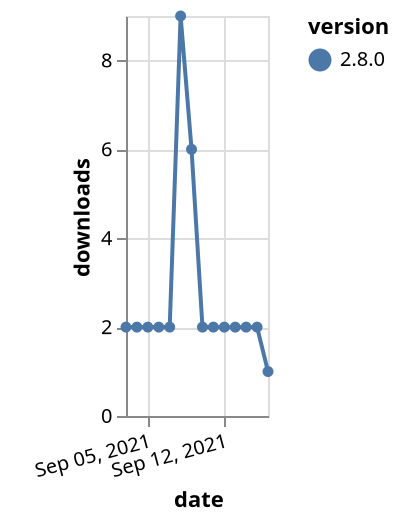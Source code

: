 {"$schema": "https://vega.github.io/schema/vega-lite/v5.json", "description": "A simple bar chart with embedded data.", "data": {"values": [{"date": "2021-09-03", "total": 6039, "delta": 2, "version": "2.8.0"}, {"date": "2021-09-04", "total": 6041, "delta": 2, "version": "2.8.0"}, {"date": "2021-09-05", "total": 6043, "delta": 2, "version": "2.8.0"}, {"date": "2021-09-06", "total": 6045, "delta": 2, "version": "2.8.0"}, {"date": "2021-09-07", "total": 6047, "delta": 2, "version": "2.8.0"}, {"date": "2021-09-08", "total": 6056, "delta": 9, "version": "2.8.0"}, {"date": "2021-09-09", "total": 6062, "delta": 6, "version": "2.8.0"}, {"date": "2021-09-10", "total": 6064, "delta": 2, "version": "2.8.0"}, {"date": "2021-09-11", "total": 6066, "delta": 2, "version": "2.8.0"}, {"date": "2021-09-12", "total": 6068, "delta": 2, "version": "2.8.0"}, {"date": "2021-09-13", "total": 6070, "delta": 2, "version": "2.8.0"}, {"date": "2021-09-14", "total": 6072, "delta": 2, "version": "2.8.0"}, {"date": "2021-09-15", "total": 6074, "delta": 2, "version": "2.8.0"}, {"date": "2021-09-16", "total": 6075, "delta": 1, "version": "2.8.0"}]}, "width": "container", "mark": {"type": "line", "point": {"filled": true}}, "encoding": {"x": {"field": "date", "type": "temporal", "timeUnit": "yearmonthdate", "title": "date", "axis": {"labelAngle": -15}}, "y": {"field": "delta", "type": "quantitative", "title": "downloads"}, "color": {"field": "version", "type": "nominal"}, "tooltip": {"field": "delta"}}}